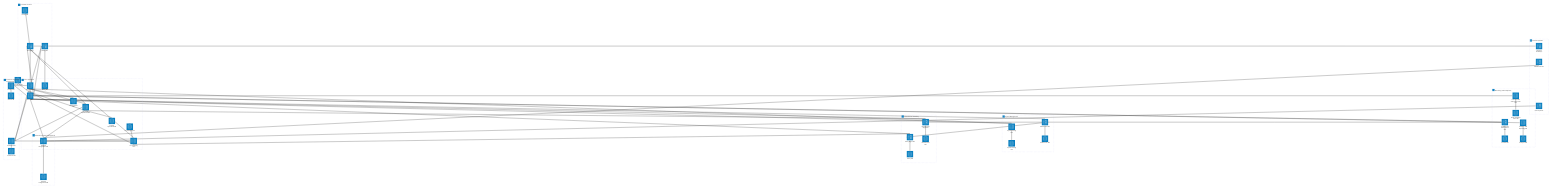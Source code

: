 architecture-beta
    
    %% Central Event Bus
    service event_bus(server)[Event Bus]
    service event_bus_db(database)[Event Store DB] 
    
    %% Core Operations Services
    group core_ops(cloud)[Core Operations]
    service parking_ops(server)[Parking Operations API] in core_ops
    service parking_ops_db(database)[Parking Operations DB] in core_ops
    service ev_charging(server)[EV Charging API] in core_ops
    service ev_charging_db(database)[EV Charging DB] in core_ops
    service reservations(server)[Reservations API] in core_ops
    service reservations_db(database)[Reservations DB] in core_ops
    
    %% Financial Services
    group financial(cloud)[Financial Services]
    service pricing(server)[Pricing API] in financial
    service pricing_db(database)[Pricing DB] in financial
    service billing(server)[Billing API] in financial
    service billing_db(database)[Billing DB] in financial
    
    %% Customer and Vehicle Management
    group customer_vehicle(cloud)[Customer and Vehicle Management]
    service customer(server)[Customer API] in customer_vehicle
    service customer_db(database)[Customer DB] in customer_vehicle
    service vehicle(server)[Vehicle API] in customer_vehicle
    service vehicle_db(database)[Vehicle DB] in customer_vehicle
    
    %% Infrastructure and Policy Management
    group infra_policy(cloud)[Infrastructure and Policy]
    service infra_mgmt(server)[Infrastructure Mgmt API] in infra_policy
    service infra_mgmt_db(database)[Infrastructure DB] in infra_policy
    service policy_mgmt(server)[Policy Mgmt API] in infra_policy
    service policy_mgmt_db(database)[Policy DB] in infra_policy
    
    %% System Configuration and Access Control
    group system_mgmt(cloud)[System Management]
    service sys_config(server)[System Config API] in system_mgmt
    service sys_config_db(database)[System Config DB] in system_mgmt
    service staff_access(server)[Staff Access API] in system_mgmt
    service staff_access_db(database)[Staff Access DB] in system_mgmt
    
    %% External Integration Management
    group external_mgmt(cloud)[External Integration Management]
    service ext_integrations(server)[External Integrations API] in external_mgmt
    service ext_integrations_db(database)[External Integrations DB] in external_mgmt
    
    %% Physical External Systems
    group external_systems(internet)[External Systems]
    service gate_systems(server)[Gate Systems] in external_systems
    service payment_gateways(server)[Payment Gateways] in external_systems
    service anpr_cameras(server)[ANPR Cameras] in external_systems
    
    %% Monitoring and Compliance
    group monitoring(cloud)[Monitoring and Compliance]
    service incident_enforcement(server)[Incident and Enforcement API] in monitoring
    service incident_enforcement_db(database)[Incident DB] in monitoring
    service analytics_reporting(server)[Analytics and Reporting API] in monitoring
    service analytics_reporting_db(database)[Analytics DB] in monitoring
    service audit_trace(server)[Internal Audit and Event Trace API] in monitoring
    service audit_trace_db(database)[Audit and Event Trace DB] in monitoring
    
    
    %% Database connections for each service
    parking_ops:B -- T:parking_ops_db
    ev_charging:B -- T:ev_charging_db
    reservations:B -- T:reservations_db
    pricing:B -- T:pricing_db
    billing:B -- T:billing_db
    customer:B -- T:customer_db
    vehicle:B -- T:vehicle_db
    infra_mgmt:B -- T:infra_mgmt_db
    policy_mgmt:B -- T:policy_mgmt_db
    sys_config:B -- T:sys_config_db
    staff_access:B -- T:staff_access_db
    ext_integrations:B -- T:ext_integrations_db
    incident_enforcement:B -- T:incident_enforcement_db
    analytics_reporting:B -- T:analytics_reporting_db
    audit_trace:B -- T:audit_trace_db
    event_bus:R -- L:event_bus_db
    
    %% Core operational flow - simplified connections for better layout
    parking_ops:R -- L:pricing
    pricing:R -- L:billing
    parking_ops:T -- B:reservations
    ev_charging:T -- B:pricing
    reservations:T -- B:pricing
    
    %% Customer and vehicle data access - horizontal layout
    parking_ops:L -- R:customer
    reservations:L -- R:vehicle
    ev_charging:L -- R:customer
    billing:L -- R:customer
    
    %% Infrastructure and policy dependencies - vertical layout
    parking_ops:B -- T:infra_mgmt
    ev_charging:B -- T:policy_mgmt
    reservations:B -- T:sys_config
    
    %% External system integrations - right side layout
    ext_integrations:R -- L:gate_systems
    ext_integrations:T -- B:anpr_cameras
    billing:R -- L:payment_gateways
    parking_ops:R -- L:ext_integrations
    ev_charging:R -- L:ext_integrations
    
    %% Staff access connections - distributed layout
    infra_mgmt:L -- R:staff_access
    policy_mgmt:L -- R:staff_access
    incident_enforcement:L -- R:staff_access
    
    %% Event bus as central hub - star pattern
    event_bus:T -- B:parking_ops
    event_bus:T -- B:ev_charging
    event_bus:T -- B:reservations
    event_bus:L -- R:customer
    event_bus:L -- R:vehicle
    event_bus:R -- L:pricing
    event_bus:R -- L:billing
    event_bus:B -- T:infra_mgmt
    event_bus:B -- T:policy_mgmt
    event_bus:B -- T:sys_config
    event_bus:B -- T:staff_access
    event_bus:B -- T:ext_integrations
    event_bus:R -- L:incident_enforcement
    event_bus:R -- L:analytics_reporting
    event_bus:R -- L:audit_trace